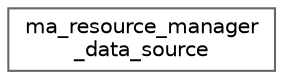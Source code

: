 digraph "Graphical Class Hierarchy"
{
 // LATEX_PDF_SIZE
  bgcolor="transparent";
  edge [fontname=Helvetica,fontsize=10,labelfontname=Helvetica,labelfontsize=10];
  node [fontname=Helvetica,fontsize=10,shape=box,height=0.2,width=0.4];
  rankdir="LR";
  Node0 [id="Node000000",label="ma_resource_manager\l_data_source",height=0.2,width=0.4,color="grey40", fillcolor="white", style="filled",URL="$structma__resource__manager__data__source.html",tooltip=" "];
}
